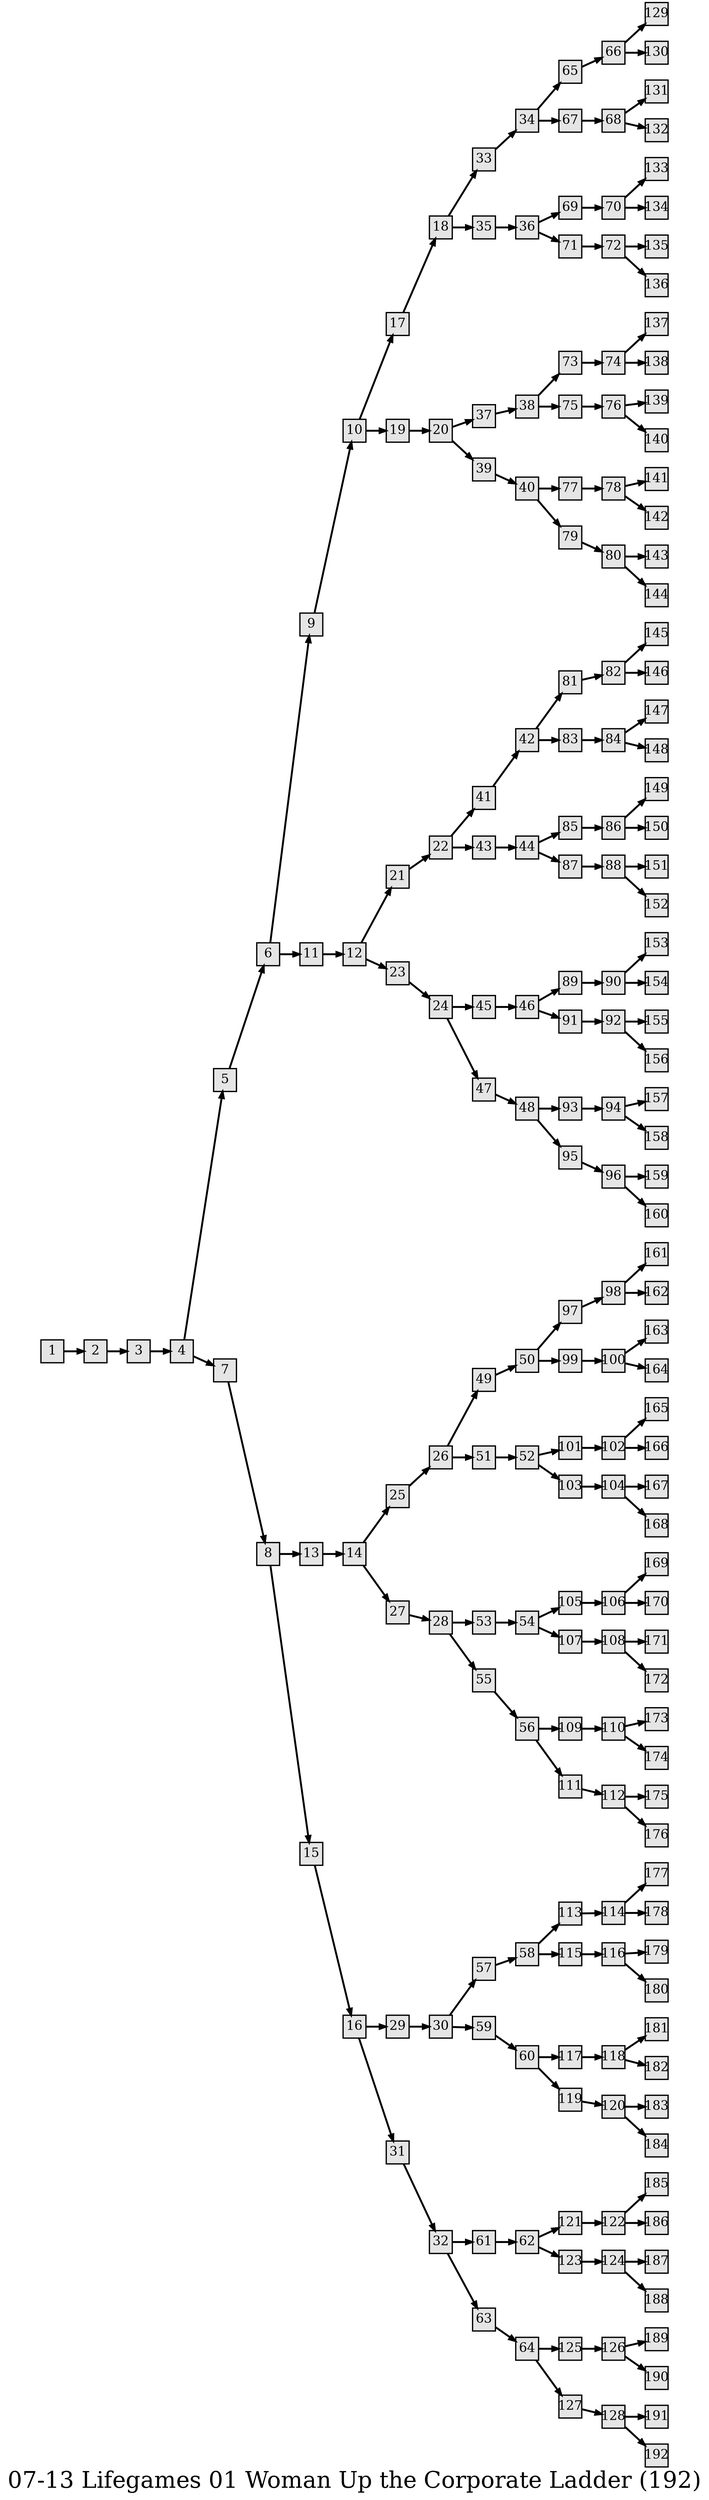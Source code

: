 digraph g{
  graph [ label="07-13 Lifegames 01 Woman Up the Corporate Ladder (192)" rankdir=LR, ordering=out, fontsize=36, nodesep="0.35", ranksep="0.45"];
  node  [shape=rect, penwidth=2, fontsize=20, style=filled, fillcolor=grey90, margin="0,0", labelfloat=true, regular=true, fixedsize=true];
  edge  [labelfloat=true, penwidth=3, fontsize=12];
  // ---;
  // group  : Katz;
  // id     :;
  // gbid   :;
  // series :;
  // title  :;
  // author :;
  // credit:;
  // - name : Rachael Grainger;
  // role : encoder;
  // date : 2017-08-17;
  // - name : Jeremy Douglass;
  // role : editor;
  // date : 2017-10-19;
  // render:;
  // - name   : small;
  // styles : gvStyles-small.txt;
  // engine : dot;
  // comment: >;
  
  // ---;
  
  // From | To | Label;
  
  1 -> 2;
  2 -> 3;
  3 -> 4;
  4 -> 5;
  4 -> 7;
  5 -> 6;
  6 -> 9;
  6 -> 11;
  7 -> 8;
  8 -> 13;
  8 -> 15;
  9 -> 10;
  10 -> 17;
  10 -> 19;
  11 -> 12;
  12 -> 21;
  12 -> 23;
  13 -> 14;
  14 -> 25;
  14 -> 27;
  15 -> 16;
  16 -> 29;
  16 -> 31;
  17 -> 18;
  18 -> 33;
  18 -> 35;
  19 -> 20;
  20 -> 37;
  20 -> 39;
  21 -> 22;
  22 -> 41;
  22 -> 43;
  23 -> 24;
  24 -> 45;
  24 -> 47;
  25 -> 26;
  26 -> 49;
  26 -> 51;
  27 -> 28;
  28 -> 53;
  28 -> 55;
  29 -> 30;
  30 -> 57;
  30 -> 59;
  31 -> 32;
  32 -> 61;
  32 -> 63;
  33 -> 34;
  34 -> 65;
  34 -> 67;
  35 -> 36;
  36 -> 69;
  36 -> 71;
  37 -> 38;
  38 -> 73;
  38 -> 75;
  39 -> 40;
  40 -> 77;
  40 -> 79;
  41 -> 42;
  42 -> 81;
  42 -> 83;
  43 -> 44;
  44 -> 85;
  44 -> 87;
  45 -> 46;
  46 -> 89;
  46 -> 91;
  47 -> 48;
  48 -> 93;
  48 -> 95;
  49 -> 50;
  50 -> 97;
  50 -> 99;
  51 -> 52;
  52 -> 101;
  52 -> 103;
  53 -> 54;
  54 -> 105;
  54 -> 107;
  55 -> 56;
  56 -> 109;
  56 -> 111;
  57 -> 58;
  58 -> 113;
  58 -> 115;
  59 -> 60;
  60 -> 117;
  60 -> 119;
  61 -> 62;
  62 -> 121;
  62 -> 123;
  63 -> 64;
  64 -> 125;
  64 -> 127;
  65 -> 66;
  66 -> 129;
  66 -> 130;
  67 -> 68;
  68 -> 131;
  68 -> 132;
  69 -> 70;
  70 -> 133;
  70 -> 134;
  71 -> 72;
  72 -> 135;
  72 -> 136;
  73 -> 74;
  74 -> 137;
  74 -> 138;
  75 -> 76;
  76 -> 139;
  76 -> 140;
  77 -> 78;
  78 -> 141;
  78 -> 142;
  79 -> 80;
  80 -> 143;
  80 -> 144;
  81 -> 82;
  82 -> 145;
  82 -> 146;
  83 -> 84;
  84 -> 147;
  84 -> 148;
  85 -> 86;
  86 -> 149;
  86 -> 150;
  87 -> 88;
  88 -> 151;
  88 -> 152;
  89 -> 90;
  90 -> 153;
  90 -> 154;
  91 -> 92;
  92 -> 155;
  92 -> 156;
  93 -> 94;
  94 -> 157;
  94 -> 158;
  95 -> 96;
  96 -> 159;
  96 -> 160;
  97 -> 98;
  98 -> 161;
  98 -> 162;
  99 -> 100;
  100 -> 163;
  100 -> 164;
  101 -> 102;
  102 -> 165;
  102 -> 166;
  103 -> 104;
  104 -> 167;
  104 -> 168;
  105 -> 106;
  106 -> 169;
  106 -> 170;
  107 -> 108;
  108 -> 171;
  108 -> 172;
  109 -> 110;
  110 -> 173;
  110 -> 174;
  111 -> 112;
  112 -> 175;
  112 -> 176;
  113 -> 114;
  114 -> 177;
  114 -> 178;
  115 -> 116;
  116 -> 179;
  116 -> 180;
  117 -> 118;
  118 -> 181;
  118 -> 182;
  119 -> 120;
  120 -> 183;
  120 -> 184;
  121 -> 122;
  122 -> 185;
  122 -> 186;
  123 -> 124;
  124 -> 187;
  124 -> 188;
  125 -> 126;
  126 -> 189;
  126 -> 190;
  127 -> 128;
  128 -> 191;
  128 -> 192;
}


